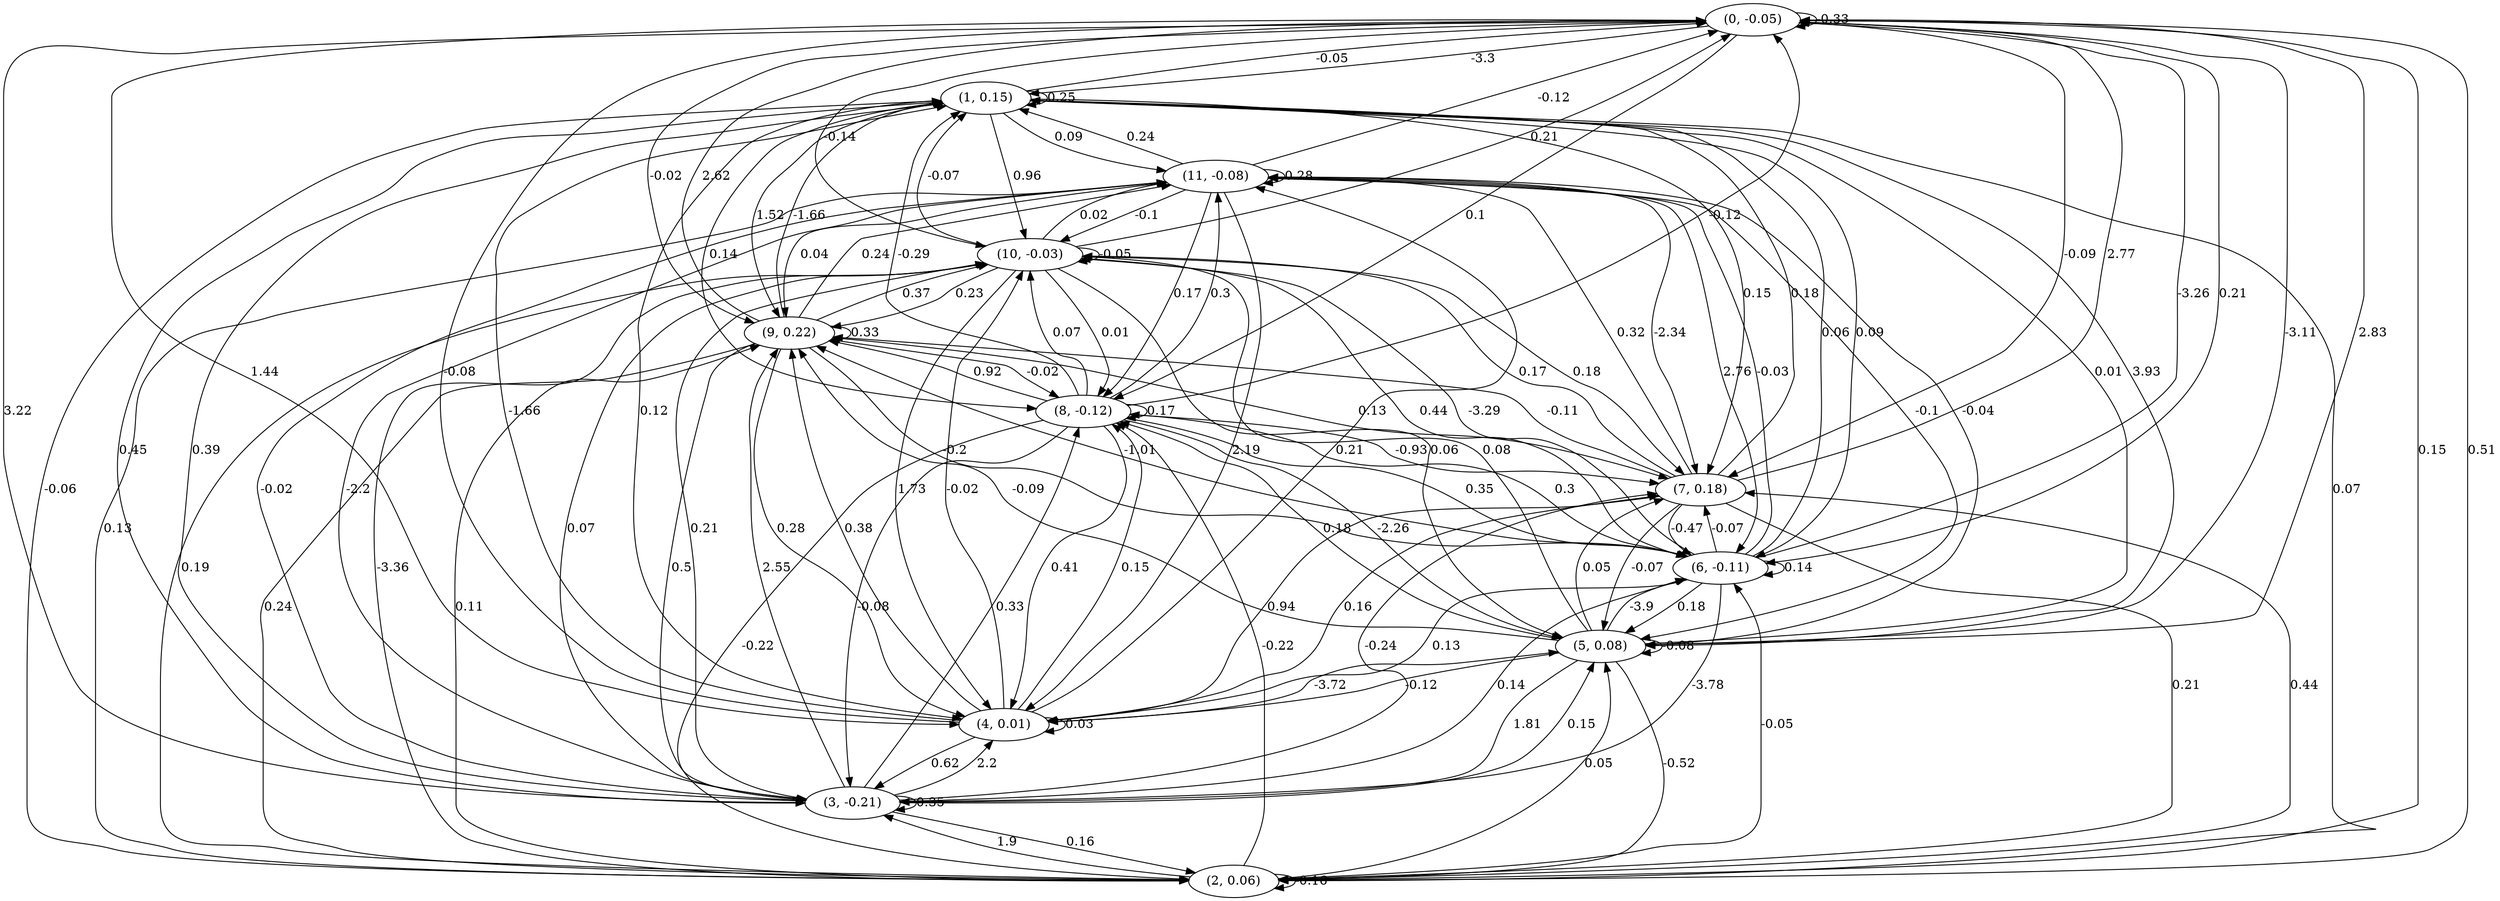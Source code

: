 digraph {
    0 [ label = "(0, -0.05)" ]
    1 [ label = "(1, 0.15)" ]
    2 [ label = "(2, 0.06)" ]
    3 [ label = "(3, -0.21)" ]
    4 [ label = "(4, 0.01)" ]
    5 [ label = "(5, 0.08)" ]
    6 [ label = "(6, -0.11)" ]
    7 [ label = "(7, 0.18)" ]
    8 [ label = "(8, -0.12)" ]
    9 [ label = "(9, 0.22)" ]
    10 [ label = "(10, -0.03)" ]
    11 [ label = "(11, -0.08)" ]
    0 -> 0 [ label = "-0.33" ]
    1 -> 1 [ label = "0.25" ]
    2 -> 2 [ label = "-0.16" ]
    3 -> 3 [ label = "0.35" ]
    4 -> 4 [ label = "0.03" ]
    5 -> 5 [ label = "-0.08" ]
    6 -> 6 [ label = "0.14" ]
    8 -> 8 [ label = "0.17" ]
    9 -> 9 [ label = "0.33" ]
    10 -> 10 [ label = "-0.05" ]
    11 -> 11 [ label = "0.28" ]
    1 -> 0 [ label = "-0.05" ]
    2 -> 0 [ label = "0.51" ]
    3 -> 0 [ label = "3.22" ]
    4 -> 0 [ label = "-0.08" ]
    5 -> 0 [ label = "2.83" ]
    6 -> 0 [ label = "-3.26" ]
    7 -> 0 [ label = "2.77" ]
    8 -> 0 [ label = "-0.12" ]
    9 -> 0 [ label = "2.62" ]
    10 -> 0 [ label = "0.21" ]
    11 -> 0 [ label = "-0.12" ]
    0 -> 1 [ label = "-3.3" ]
    2 -> 1 [ label = "-0.06" ]
    3 -> 1 [ label = "0.39" ]
    4 -> 1 [ label = "-1.66" ]
    5 -> 1 [ label = "0.01" ]
    6 -> 1 [ label = "0.06" ]
    7 -> 1 [ label = "0.18" ]
    8 -> 1 [ label = "-0.29" ]
    9 -> 1 [ label = "-1.66" ]
    10 -> 1 [ label = "-0.07" ]
    11 -> 1 [ label = "0.24" ]
    0 -> 2 [ label = "0.15" ]
    1 -> 2 [ label = "0.07" ]
    3 -> 2 [ label = "0.16" ]
    5 -> 2 [ label = "-0.52" ]
    7 -> 2 [ label = "0.21" ]
    8 -> 2 [ label = "-0.22" ]
    9 -> 2 [ label = "0.24" ]
    10 -> 2 [ label = "-3.36" ]
    1 -> 3 [ label = "0.45" ]
    2 -> 3 [ label = "1.9" ]
    4 -> 3 [ label = "0.62" ]
    5 -> 3 [ label = "1.81" ]
    6 -> 3 [ label = "-3.78" ]
    8 -> 3 [ label = "-0.08" ]
    9 -> 3 [ label = "0.5" ]
    10 -> 3 [ label = "0.07" ]
    11 -> 3 [ label = "-0.02" ]
    0 -> 4 [ label = "1.44" ]
    1 -> 4 [ label = "0.12" ]
    3 -> 4 [ label = "2.2" ]
    5 -> 4 [ label = "-0.12" ]
    6 -> 4 [ label = "0.13" ]
    7 -> 4 [ label = "0.94" ]
    8 -> 4 [ label = "0.41" ]
    9 -> 4 [ label = "0.28" ]
    10 -> 4 [ label = "1.73" ]
    11 -> 4 [ label = "2.19" ]
    0 -> 5 [ label = "-3.11" ]
    1 -> 5 [ label = "3.93" ]
    2 -> 5 [ label = "0.05" ]
    3 -> 5 [ label = "0.15" ]
    4 -> 5 [ label = "-3.72" ]
    6 -> 5 [ label = "0.18" ]
    7 -> 5 [ label = "-0.07" ]
    8 -> 5 [ label = "-2.26" ]
    10 -> 5 [ label = "0.06" ]
    11 -> 5 [ label = "-0.1" ]
    0 -> 6 [ label = "0.21" ]
    1 -> 6 [ label = "0.09" ]
    2 -> 6 [ label = "-0.05" ]
    3 -> 6 [ label = "0.14" ]
    5 -> 6 [ label = "-3.9" ]
    7 -> 6 [ label = "-0.47" ]
    8 -> 6 [ label = "0.35" ]
    9 -> 6 [ label = "-0.2" ]
    10 -> 6 [ label = "0.44" ]
    11 -> 6 [ label = "2.76" ]
    0 -> 7 [ label = "-0.09" ]
    1 -> 7 [ label = "0.15" ]
    2 -> 7 [ label = "0.44" ]
    3 -> 7 [ label = "-0.24" ]
    4 -> 7 [ label = "0.16" ]
    5 -> 7 [ label = "0.05" ]
    6 -> 7 [ label = "-0.07" ]
    8 -> 7 [ label = "-0.93" ]
    9 -> 7 [ label = "0.13" ]
    10 -> 7 [ label = "0.18" ]
    11 -> 7 [ label = "-2.34" ]
    0 -> 8 [ label = "0.1" ]
    1 -> 8 [ label = "0.14" ]
    2 -> 8 [ label = "-0.22" ]
    3 -> 8 [ label = "0.33" ]
    4 -> 8 [ label = "0.15" ]
    5 -> 8 [ label = "0.18" ]
    6 -> 8 [ label = "0.3" ]
    9 -> 8 [ label = "-0.02" ]
    10 -> 8 [ label = "0.01" ]
    11 -> 8 [ label = "0.17" ]
    0 -> 9 [ label = "-0.02" ]
    1 -> 9 [ label = "1.52" ]
    2 -> 9 [ label = "0.11" ]
    3 -> 9 [ label = "2.55" ]
    4 -> 9 [ label = "0.38" ]
    5 -> 9 [ label = "-0.09" ]
    6 -> 9 [ label = "-1.01" ]
    7 -> 9 [ label = "-0.11" ]
    8 -> 9 [ label = "0.92" ]
    10 -> 9 [ label = "0.23" ]
    11 -> 9 [ label = "0.04" ]
    0 -> 10 [ label = "-0.14" ]
    1 -> 10 [ label = "0.96" ]
    2 -> 10 [ label = "0.19" ]
    3 -> 10 [ label = "0.21" ]
    4 -> 10 [ label = "-0.02" ]
    5 -> 10 [ label = "0.08" ]
    6 -> 10 [ label = "-3.29" ]
    7 -> 10 [ label = "0.17" ]
    8 -> 10 [ label = "0.07" ]
    9 -> 10 [ label = "0.37" ]
    11 -> 10 [ label = "-0.1" ]
    1 -> 11 [ label = "0.09" ]
    2 -> 11 [ label = "0.13" ]
    3 -> 11 [ label = "-2.2" ]
    4 -> 11 [ label = "0.21" ]
    5 -> 11 [ label = "-0.04" ]
    6 -> 11 [ label = "-0.03" ]
    7 -> 11 [ label = "0.32" ]
    8 -> 11 [ label = "0.3" ]
    9 -> 11 [ label = "0.24" ]
    10 -> 11 [ label = "0.02" ]
}

